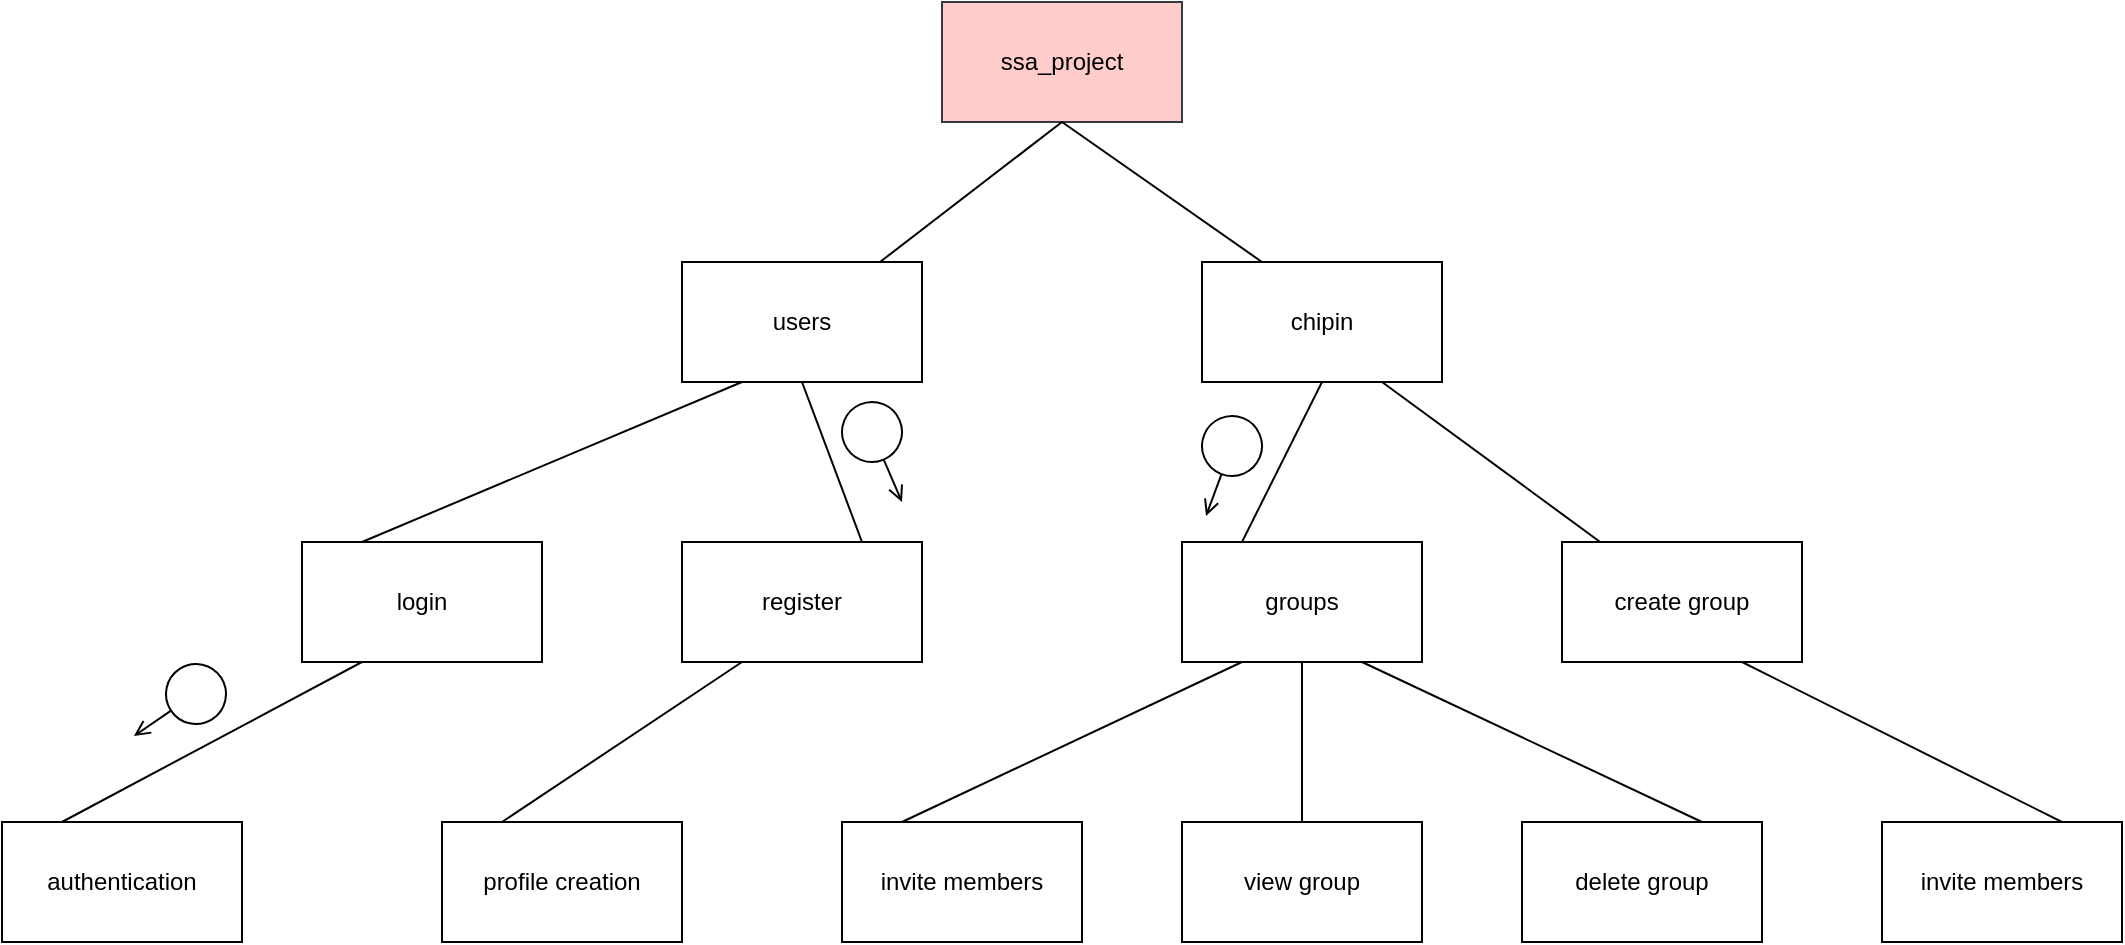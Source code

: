 <mxfile version="24.8.4">
  <diagram name="Page-1" id="hlNvcQ9csW-S94UnS6EC">
    <mxGraphModel dx="2549" dy="1737" grid="1" gridSize="10" guides="1" tooltips="1" connect="1" arrows="1" fold="1" page="1" pageScale="1" pageWidth="827" pageHeight="1169" math="0" shadow="0">
      <root>
        <mxCell id="0" />
        <mxCell id="1" parent="0" />
        <mxCell id="L6Mz1ts4vab53SIK3cd9-3" value="ssa_project" style="rounded=0;whiteSpace=wrap;html=1;fillColor=#ffcccc;strokeColor=#36393d;" vertex="1" parent="1">
          <mxGeometry x="-500" y="-30" width="120" height="60" as="geometry" />
        </mxCell>
        <mxCell id="L6Mz1ts4vab53SIK3cd9-14" style="rounded=0;orthogonalLoop=1;jettySize=auto;html=1;exitX=0.25;exitY=1;exitDx=0;exitDy=0;entryX=0.25;entryY=0;entryDx=0;entryDy=0;strokeColor=default;endArrow=none;endFill=0;" edge="1" parent="1" source="L6Mz1ts4vab53SIK3cd9-5" target="L6Mz1ts4vab53SIK3cd9-11">
          <mxGeometry relative="1" as="geometry" />
        </mxCell>
        <mxCell id="L6Mz1ts4vab53SIK3cd9-15" style="rounded=0;orthogonalLoop=1;jettySize=auto;html=1;exitX=0.5;exitY=1;exitDx=0;exitDy=0;entryX=0.75;entryY=0;entryDx=0;entryDy=0;endArrow=none;endFill=0;" edge="1" parent="1" source="L6Mz1ts4vab53SIK3cd9-5" target="L6Mz1ts4vab53SIK3cd9-12">
          <mxGeometry relative="1" as="geometry" />
        </mxCell>
        <mxCell id="L6Mz1ts4vab53SIK3cd9-5" value="users" style="rounded=0;whiteSpace=wrap;html=1;" vertex="1" parent="1">
          <mxGeometry x="-630" y="100" width="120" height="60" as="geometry" />
        </mxCell>
        <mxCell id="L6Mz1ts4vab53SIK3cd9-7" value="" style="endArrow=none;html=1;rounded=0;entryX=0.5;entryY=1;entryDx=0;entryDy=0;" edge="1" parent="1" source="L6Mz1ts4vab53SIK3cd9-5" target="L6Mz1ts4vab53SIK3cd9-3">
          <mxGeometry width="50" height="50" relative="1" as="geometry">
            <mxPoint x="-560" y="69.289" as="sourcePoint" />
            <mxPoint x="-560" y="19.289" as="targetPoint" />
          </mxGeometry>
        </mxCell>
        <mxCell id="L6Mz1ts4vab53SIK3cd9-17" style="rounded=0;orthogonalLoop=1;jettySize=auto;html=1;exitX=0.5;exitY=1;exitDx=0;exitDy=0;entryX=0.25;entryY=0;entryDx=0;entryDy=0;endArrow=none;endFill=0;" edge="1" parent="1" source="L6Mz1ts4vab53SIK3cd9-8" target="L6Mz1ts4vab53SIK3cd9-16">
          <mxGeometry relative="1" as="geometry" />
        </mxCell>
        <mxCell id="L6Mz1ts4vab53SIK3cd9-19" style="rounded=0;orthogonalLoop=1;jettySize=auto;html=1;exitX=0.75;exitY=1;exitDx=0;exitDy=0;strokeColor=default;endArrow=none;endFill=0;" edge="1" parent="1" source="L6Mz1ts4vab53SIK3cd9-8" target="L6Mz1ts4vab53SIK3cd9-18">
          <mxGeometry relative="1" as="geometry" />
        </mxCell>
        <mxCell id="L6Mz1ts4vab53SIK3cd9-8" value="chipin" style="rounded=0;whiteSpace=wrap;html=1;" vertex="1" parent="1">
          <mxGeometry x="-370" y="100" width="120" height="60" as="geometry" />
        </mxCell>
        <mxCell id="L6Mz1ts4vab53SIK3cd9-9" value="" style="endArrow=none;html=1;rounded=0;exitX=0.25;exitY=0;exitDx=0;exitDy=0;" edge="1" parent="1" source="L6Mz1ts4vab53SIK3cd9-8">
          <mxGeometry width="50" height="50" relative="1" as="geometry">
            <mxPoint x="-522" y="120" as="sourcePoint" />
            <mxPoint x="-440" y="30" as="targetPoint" />
          </mxGeometry>
        </mxCell>
        <mxCell id="L6Mz1ts4vab53SIK3cd9-22" style="rounded=0;orthogonalLoop=1;jettySize=auto;html=1;exitX=0.25;exitY=1;exitDx=0;exitDy=0;entryX=0.25;entryY=0;entryDx=0;entryDy=0;endArrow=none;endFill=0;" edge="1" parent="1" source="L6Mz1ts4vab53SIK3cd9-11" target="L6Mz1ts4vab53SIK3cd9-21">
          <mxGeometry relative="1" as="geometry" />
        </mxCell>
        <mxCell id="L6Mz1ts4vab53SIK3cd9-11" value="login" style="rounded=0;whiteSpace=wrap;html=1;" vertex="1" parent="1">
          <mxGeometry x="-820" y="240" width="120" height="60" as="geometry" />
        </mxCell>
        <mxCell id="L6Mz1ts4vab53SIK3cd9-12" value="register" style="rounded=0;whiteSpace=wrap;html=1;" vertex="1" parent="1">
          <mxGeometry x="-630" y="240" width="120" height="60" as="geometry" />
        </mxCell>
        <mxCell id="L6Mz1ts4vab53SIK3cd9-24" style="rounded=0;orthogonalLoop=1;jettySize=auto;html=1;exitX=0.25;exitY=1;exitDx=0;exitDy=0;entryX=0.25;entryY=0;entryDx=0;entryDy=0;endArrow=none;endFill=0;" edge="1" parent="1" source="L6Mz1ts4vab53SIK3cd9-16" target="L6Mz1ts4vab53SIK3cd9-23">
          <mxGeometry relative="1" as="geometry" />
        </mxCell>
        <mxCell id="L6Mz1ts4vab53SIK3cd9-26" style="rounded=0;orthogonalLoop=1;jettySize=auto;html=1;exitX=0.75;exitY=1;exitDx=0;exitDy=0;endArrow=none;endFill=0;entryX=0.75;entryY=0;entryDx=0;entryDy=0;" edge="1" parent="1" source="L6Mz1ts4vab53SIK3cd9-16" target="L6Mz1ts4vab53SIK3cd9-25">
          <mxGeometry relative="1" as="geometry" />
        </mxCell>
        <mxCell id="L6Mz1ts4vab53SIK3cd9-28" style="rounded=0;orthogonalLoop=1;jettySize=auto;html=1;exitX=0.5;exitY=1;exitDx=0;exitDy=0;entryX=0.5;entryY=0;entryDx=0;entryDy=0;endArrow=none;endFill=0;" edge="1" parent="1" source="L6Mz1ts4vab53SIK3cd9-16" target="L6Mz1ts4vab53SIK3cd9-27">
          <mxGeometry relative="1" as="geometry" />
        </mxCell>
        <mxCell id="L6Mz1ts4vab53SIK3cd9-16" value="groups" style="rounded=0;whiteSpace=wrap;html=1;" vertex="1" parent="1">
          <mxGeometry x="-380" y="240" width="120" height="60" as="geometry" />
        </mxCell>
        <mxCell id="L6Mz1ts4vab53SIK3cd9-30" style="rounded=0;orthogonalLoop=1;jettySize=auto;html=1;exitX=0.75;exitY=1;exitDx=0;exitDy=0;entryX=0.75;entryY=0;entryDx=0;entryDy=0;endArrow=none;endFill=0;" edge="1" parent="1" source="L6Mz1ts4vab53SIK3cd9-18" target="L6Mz1ts4vab53SIK3cd9-29">
          <mxGeometry relative="1" as="geometry" />
        </mxCell>
        <mxCell id="L6Mz1ts4vab53SIK3cd9-18" value="create group" style="rounded=0;whiteSpace=wrap;html=1;" vertex="1" parent="1">
          <mxGeometry x="-190" y="240" width="120" height="60" as="geometry" />
        </mxCell>
        <mxCell id="L6Mz1ts4vab53SIK3cd9-21" value="authentication" style="rounded=0;whiteSpace=wrap;html=1;" vertex="1" parent="1">
          <mxGeometry x="-970" y="380" width="120" height="60" as="geometry" />
        </mxCell>
        <mxCell id="L6Mz1ts4vab53SIK3cd9-23" value="invite members" style="rounded=0;whiteSpace=wrap;html=1;" vertex="1" parent="1">
          <mxGeometry x="-550" y="380" width="120" height="60" as="geometry" />
        </mxCell>
        <mxCell id="L6Mz1ts4vab53SIK3cd9-25" value="delete group" style="rounded=0;whiteSpace=wrap;html=1;" vertex="1" parent="1">
          <mxGeometry x="-210" y="380" width="120" height="60" as="geometry" />
        </mxCell>
        <mxCell id="L6Mz1ts4vab53SIK3cd9-27" value="view group" style="rounded=0;whiteSpace=wrap;html=1;" vertex="1" parent="1">
          <mxGeometry x="-380" y="380" width="120" height="60" as="geometry" />
        </mxCell>
        <mxCell id="L6Mz1ts4vab53SIK3cd9-29" value="invite members" style="rounded=0;whiteSpace=wrap;html=1;" vertex="1" parent="1">
          <mxGeometry x="-30" y="380" width="120" height="60" as="geometry" />
        </mxCell>
        <mxCell id="L6Mz1ts4vab53SIK3cd9-32" style="rounded=0;orthogonalLoop=1;jettySize=auto;html=1;exitX=0.25;exitY=0;exitDx=0;exitDy=0;entryX=0.25;entryY=1;entryDx=0;entryDy=0;endArrow=none;endFill=0;" edge="1" parent="1" source="L6Mz1ts4vab53SIK3cd9-31" target="L6Mz1ts4vab53SIK3cd9-12">
          <mxGeometry relative="1" as="geometry" />
        </mxCell>
        <mxCell id="L6Mz1ts4vab53SIK3cd9-31" value="profile creation" style="rounded=0;whiteSpace=wrap;html=1;" vertex="1" parent="1">
          <mxGeometry x="-750" y="380" width="120" height="60" as="geometry" />
        </mxCell>
        <mxCell id="L6Mz1ts4vab53SIK3cd9-40" value="" style="group" vertex="1" connectable="0" parent="1">
          <mxGeometry x="-554.669" y="165.331" width="39.337" height="54.669" as="geometry" />
        </mxCell>
        <mxCell id="L6Mz1ts4vab53SIK3cd9-34" value="" style="ellipse;html=1;rotation=67;" vertex="1" parent="L6Mz1ts4vab53SIK3cd9-40">
          <mxGeometry x="4.669" y="4.669" width="30" height="30" as="geometry" />
        </mxCell>
        <mxCell id="L6Mz1ts4vab53SIK3cd9-35" value="" style="endArrow=open;html=1;rounded=0;align=center;verticalAlign=top;endFill=0;labelBackgroundColor=none;endSize=6;" edge="1" source="L6Mz1ts4vab53SIK3cd9-34" parent="L6Mz1ts4vab53SIK3cd9-40">
          <mxGeometry relative="1" as="geometry">
            <mxPoint x="34.669" y="54.669" as="targetPoint" />
          </mxGeometry>
        </mxCell>
        <mxCell id="L6Mz1ts4vab53SIK3cd9-41" value="" style="group;rotation=80;" vertex="1" connectable="0" parent="1">
          <mxGeometry x="-899.999" y="290.001" width="39.337" height="54.669" as="geometry" />
        </mxCell>
        <mxCell id="L6Mz1ts4vab53SIK3cd9-42" value="" style="ellipse;html=1;rotation=147;" vertex="1" parent="L6Mz1ts4vab53SIK3cd9-41">
          <mxGeometry x="12" y="11" width="30" height="30" as="geometry" />
        </mxCell>
        <mxCell id="L6Mz1ts4vab53SIK3cd9-43" value="" style="endArrow=open;html=1;rounded=0;align=center;verticalAlign=top;endFill=0;labelBackgroundColor=none;endSize=6;" edge="1" parent="L6Mz1ts4vab53SIK3cd9-41" source="L6Mz1ts4vab53SIK3cd9-42">
          <mxGeometry relative="1" as="geometry">
            <mxPoint x="-4" y="47" as="targetPoint" />
          </mxGeometry>
        </mxCell>
        <mxCell id="L6Mz1ts4vab53SIK3cd9-45" value="" style="group;rotation=45;" vertex="1" connectable="0" parent="1">
          <mxGeometry x="-379.999" y="170.001" width="39.337" height="54.669" as="geometry" />
        </mxCell>
        <mxCell id="L6Mz1ts4vab53SIK3cd9-46" value="" style="ellipse;html=1;rotation=112;" vertex="1" parent="L6Mz1ts4vab53SIK3cd9-45">
          <mxGeometry x="10" y="7" width="30" height="30" as="geometry" />
        </mxCell>
        <mxCell id="L6Mz1ts4vab53SIK3cd9-47" value="" style="endArrow=open;html=1;rounded=0;align=center;verticalAlign=top;endFill=0;labelBackgroundColor=none;endSize=6;" edge="1" parent="L6Mz1ts4vab53SIK3cd9-45" source="L6Mz1ts4vab53SIK3cd9-46">
          <mxGeometry relative="1" as="geometry">
            <mxPoint x="12" y="57" as="targetPoint" />
          </mxGeometry>
        </mxCell>
      </root>
    </mxGraphModel>
  </diagram>
</mxfile>
